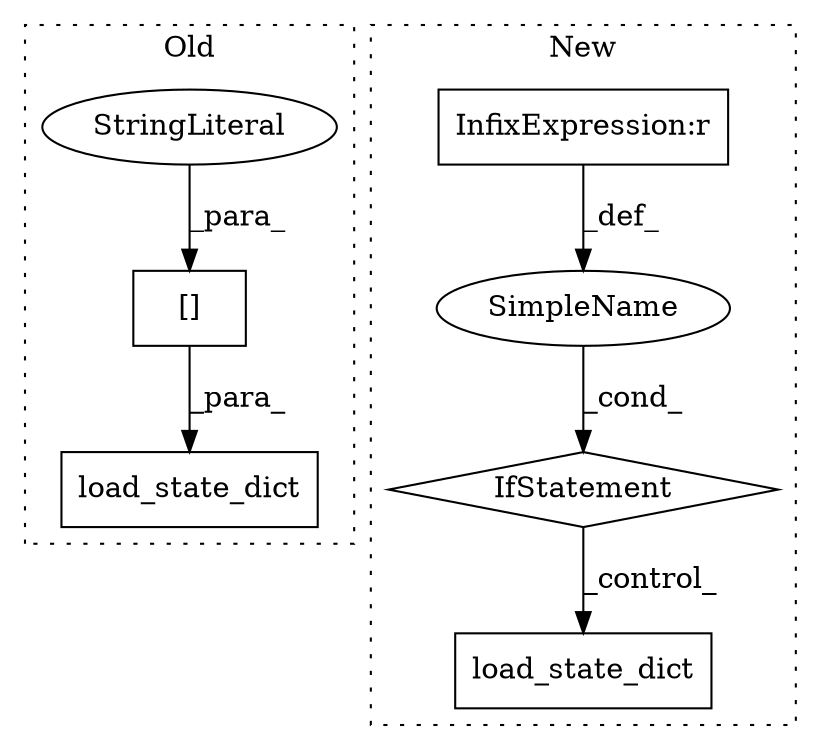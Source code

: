 digraph G {
subgraph cluster0 {
1 [label="[]" a="2" s="2789,2807" l="6,1" shape="box"];
3 [label="StringLiteral" a="45" s="2795" l="12" shape="ellipse"];
4 [label="load_state_dict" a="32" s="2773,2808" l="16,1" shape="box"];
label = "Old";
style="dotted";
}
subgraph cluster1 {
2 [label="load_state_dict" a="32" s="2838,2910" l="16,1" shape="box"];
5 [label="IfStatement" a="25" s="2774,2818" l="4,2" shape="diamond"];
6 [label="SimpleName" a="42" s="" l="" shape="ellipse"];
7 [label="InfixExpression:r" a="27" s="2810" l="4" shape="box"];
label = "New";
style="dotted";
}
1 -> 4 [label="_para_"];
3 -> 1 [label="_para_"];
5 -> 2 [label="_control_"];
6 -> 5 [label="_cond_"];
7 -> 6 [label="_def_"];
}